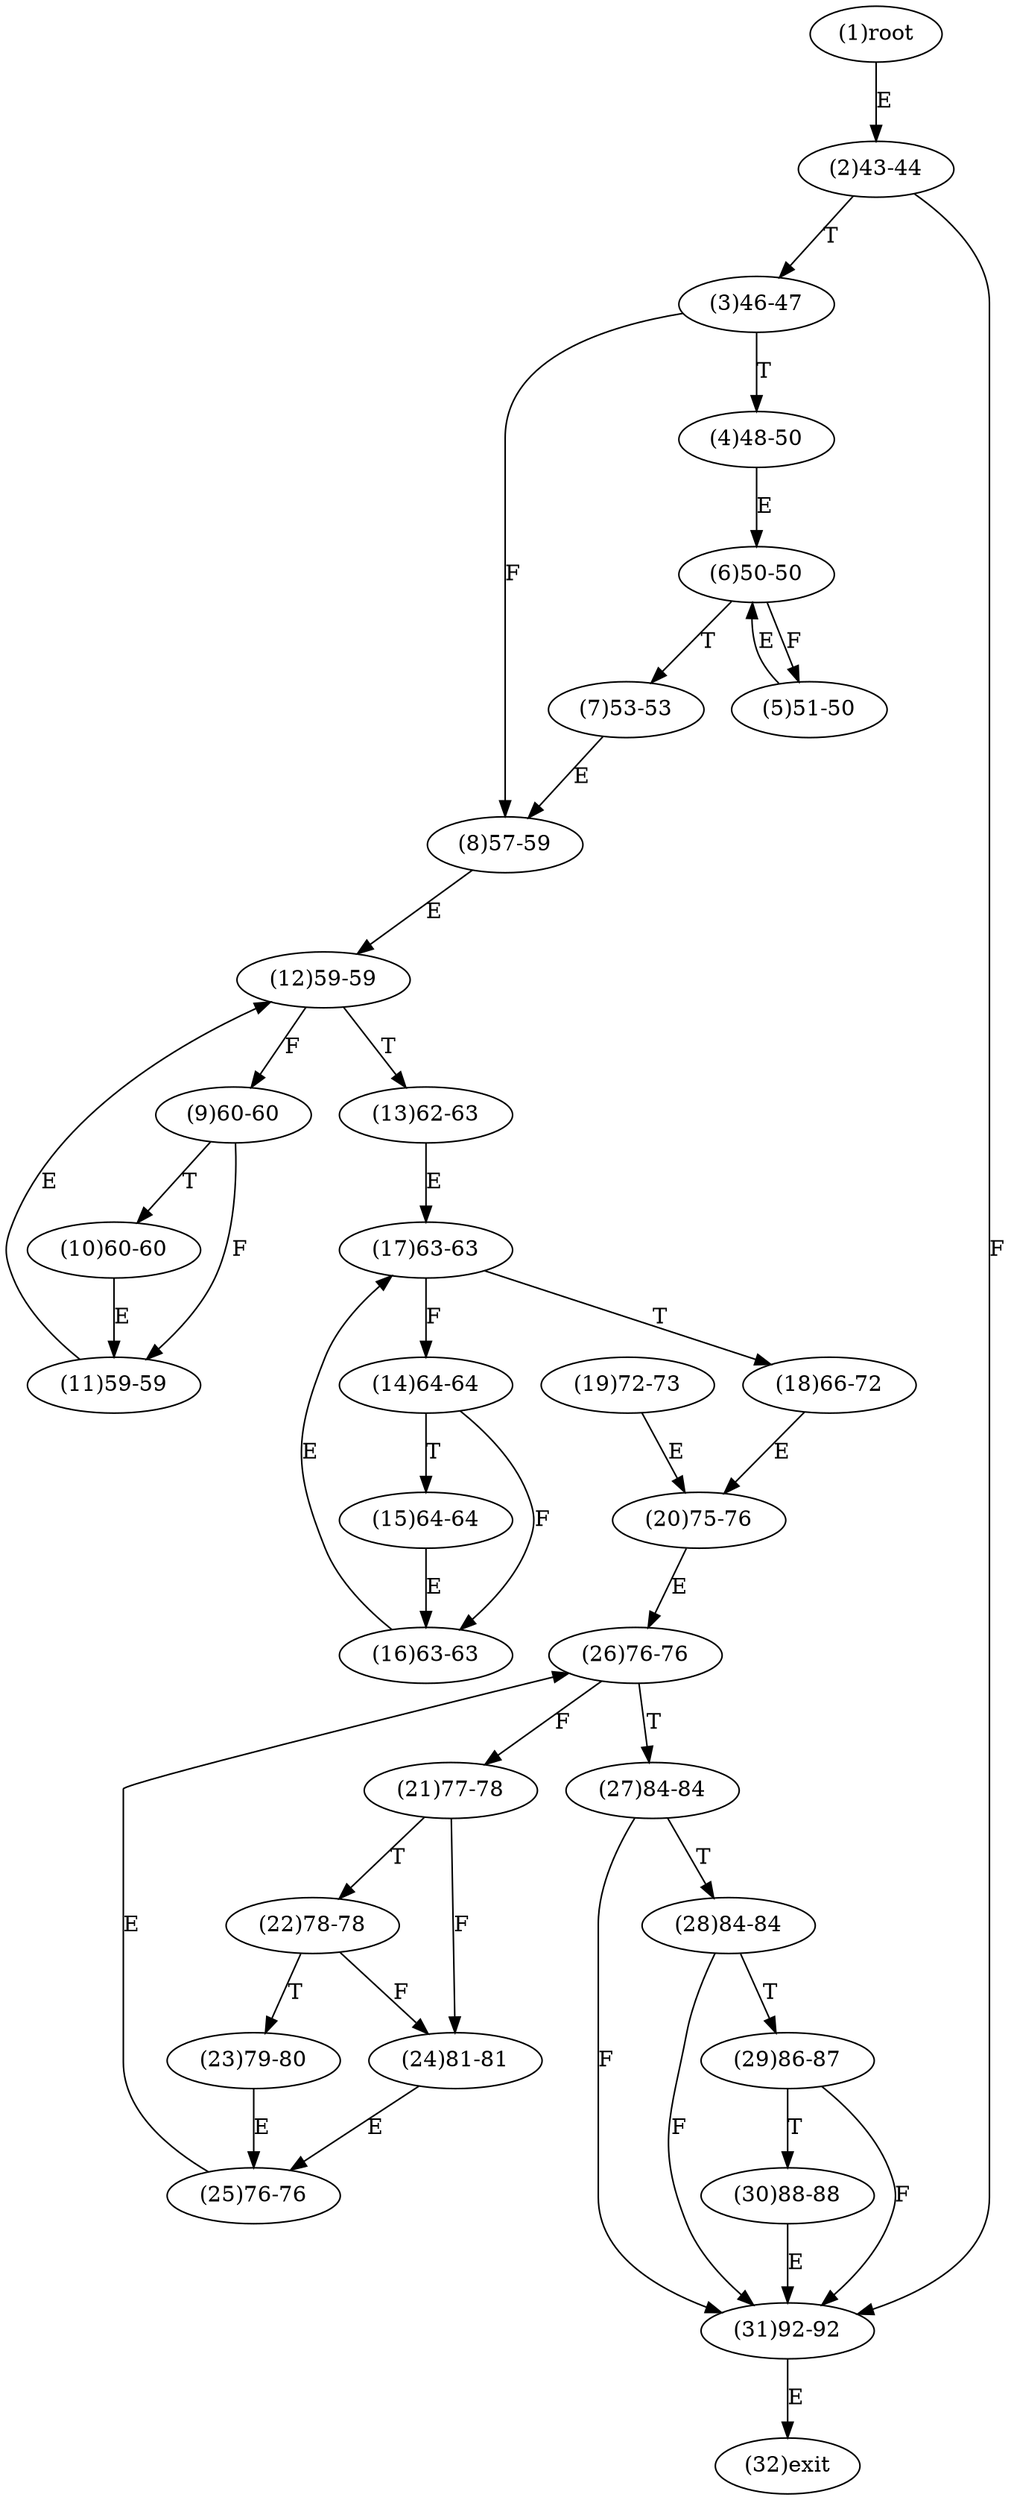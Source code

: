 digraph "" { 
1[ label="(1)root"];
2[ label="(2)43-44"];
3[ label="(3)46-47"];
4[ label="(4)48-50"];
5[ label="(5)51-50"];
6[ label="(6)50-50"];
7[ label="(7)53-53"];
8[ label="(8)57-59"];
9[ label="(9)60-60"];
10[ label="(10)60-60"];
11[ label="(11)59-59"];
12[ label="(12)59-59"];
13[ label="(13)62-63"];
14[ label="(14)64-64"];
15[ label="(15)64-64"];
17[ label="(17)63-63"];
16[ label="(16)63-63"];
19[ label="(19)72-73"];
18[ label="(18)66-72"];
21[ label="(21)77-78"];
20[ label="(20)75-76"];
23[ label="(23)79-80"];
22[ label="(22)78-78"];
25[ label="(25)76-76"];
24[ label="(24)81-81"];
27[ label="(27)84-84"];
26[ label="(26)76-76"];
29[ label="(29)86-87"];
28[ label="(28)84-84"];
31[ label="(31)92-92"];
30[ label="(30)88-88"];
32[ label="(32)exit"];
1->2[ label="E"];
2->31[ label="F"];
2->3[ label="T"];
3->8[ label="F"];
3->4[ label="T"];
4->6[ label="E"];
5->6[ label="E"];
6->5[ label="F"];
6->7[ label="T"];
7->8[ label="E"];
8->12[ label="E"];
9->11[ label="F"];
9->10[ label="T"];
10->11[ label="E"];
11->12[ label="E"];
12->9[ label="F"];
12->13[ label="T"];
13->17[ label="E"];
14->16[ label="F"];
14->15[ label="T"];
15->16[ label="E"];
16->17[ label="E"];
17->14[ label="F"];
17->18[ label="T"];
18->20[ label="E"];
19->20[ label="E"];
20->26[ label="E"];
21->24[ label="F"];
21->22[ label="T"];
22->24[ label="F"];
22->23[ label="T"];
23->25[ label="E"];
24->25[ label="E"];
25->26[ label="E"];
26->21[ label="F"];
26->27[ label="T"];
27->31[ label="F"];
27->28[ label="T"];
28->31[ label="F"];
28->29[ label="T"];
29->31[ label="F"];
29->30[ label="T"];
30->31[ label="E"];
31->32[ label="E"];
}